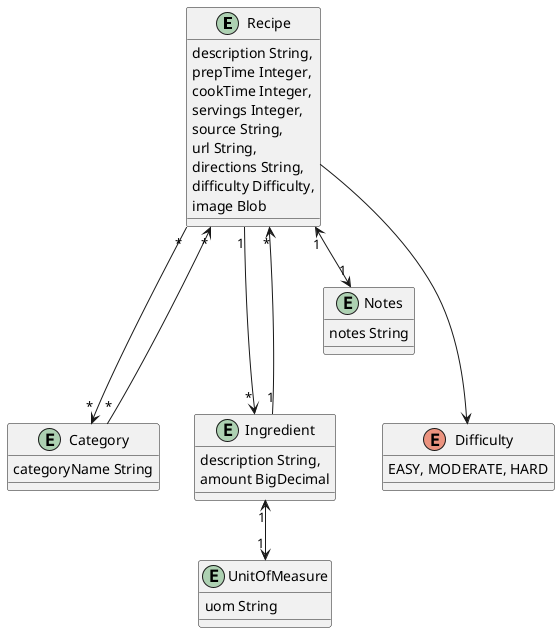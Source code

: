 @startuml

entity Recipe {
	description String,
	prepTime Integer,
    cookTime Integer,
    servings Integer,
    source String,
    url String,
    directions String,
    difficulty Difficulty,
    image Blob
}

entity Category {
	categoryName String
}

entity Ingredient {
	description String,
	amount BigDecimal
}

entity UnitOfMeasure {
	uom String
}

entity Notes {
	notes String
}

enum Difficulty {
	EASY, MODERATE, HARD
}

Recipe "1" <--> "1" Notes
Recipe "1" ---> "*" Ingredient
Recipe "*" <--- "1" Ingredient
Recipe "*" ---> "*" Category
Recipe "*" <--- "*" Category
Recipe ---> Difficulty
Ingredient "1" <--> "1" UnitOfMeasure

@enduml
